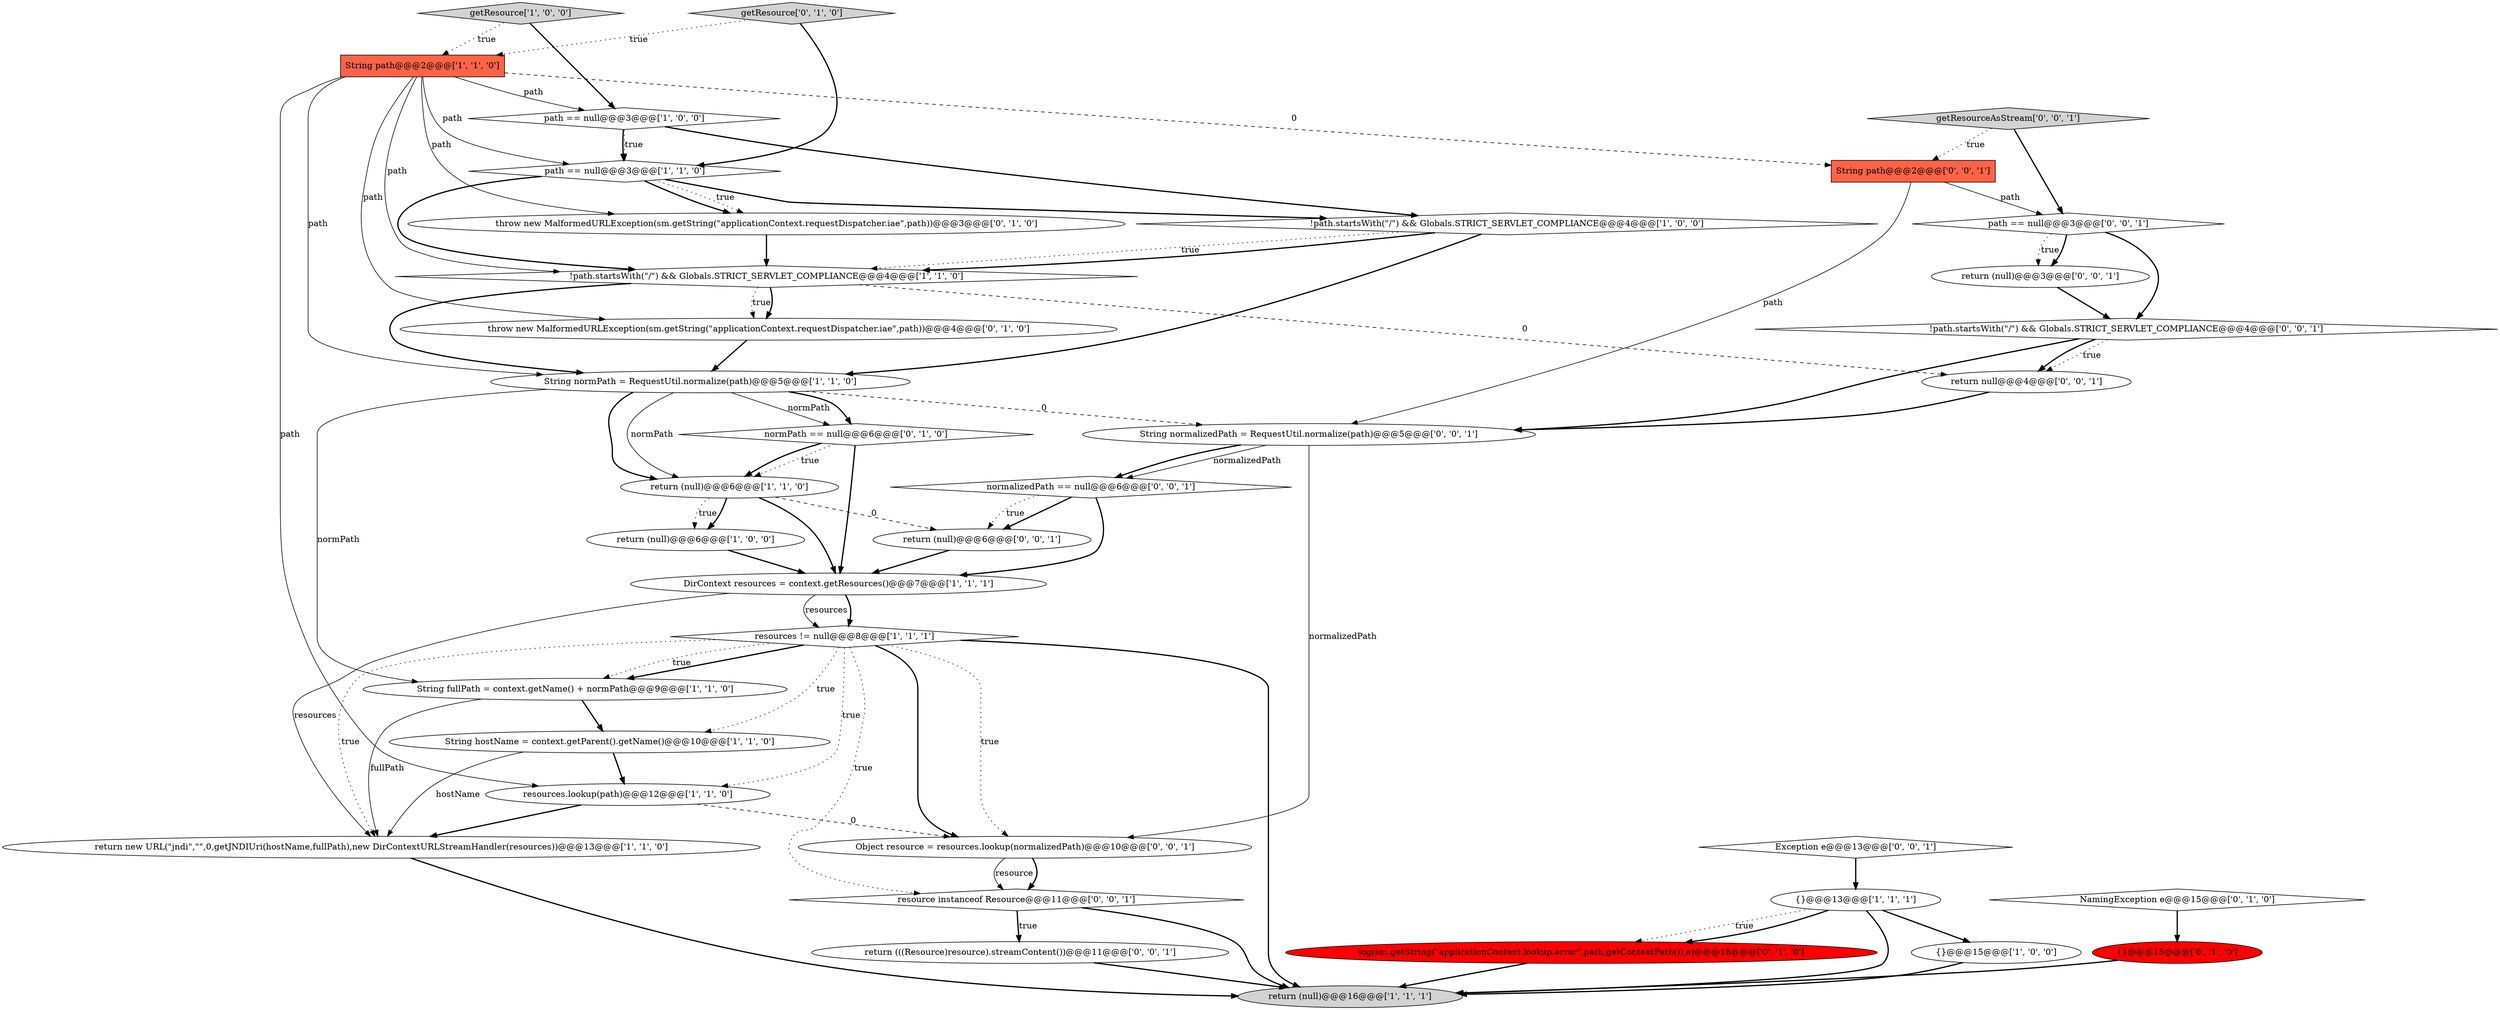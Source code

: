 digraph {
23 [style = filled, label = "log(sm.getString(\"applicationContext.lookup.error\",path,getContextPath()),e)@@@18@@@['0', '1', '0']", fillcolor = red, shape = ellipse image = "AAA1AAABBB2BBB"];
34 [style = filled, label = "Exception e@@@13@@@['0', '0', '1']", fillcolor = white, shape = diamond image = "AAA0AAABBB3BBB"];
3 [style = filled, label = "String fullPath = context.getName() + normPath@@@9@@@['1', '1', '0']", fillcolor = white, shape = ellipse image = "AAA0AAABBB1BBB"];
6 [style = filled, label = "String path@@@2@@@['1', '1', '0']", fillcolor = tomato, shape = box image = "AAA0AAABBB1BBB"];
11 [style = filled, label = "return (null)@@@6@@@['1', '1', '0']", fillcolor = white, shape = ellipse image = "AAA0AAABBB1BBB"];
14 [style = filled, label = "return (null)@@@16@@@['1', '1', '1']", fillcolor = lightgray, shape = ellipse image = "AAA0AAABBB1BBB"];
12 [style = filled, label = "path == null@@@3@@@['1', '1', '0']", fillcolor = white, shape = diamond image = "AAA0AAABBB1BBB"];
1 [style = filled, label = "String normPath = RequestUtil.normalize(path)@@@5@@@['1', '1', '0']", fillcolor = white, shape = ellipse image = "AAA0AAABBB1BBB"];
26 [style = filled, label = "return (((Resource)resource).streamContent())@@@11@@@['0', '0', '1']", fillcolor = white, shape = ellipse image = "AAA0AAABBB3BBB"];
16 [style = filled, label = "getResource['1', '0', '0']", fillcolor = lightgray, shape = diamond image = "AAA0AAABBB1BBB"];
5 [style = filled, label = "resources != null@@@8@@@['1', '1', '1']", fillcolor = white, shape = diamond image = "AAA0AAABBB1BBB"];
33 [style = filled, label = "resource instanceof Resource@@@11@@@['0', '0', '1']", fillcolor = white, shape = diamond image = "AAA0AAABBB3BBB"];
9 [style = filled, label = "!path.startsWith(\"/\") && Globals.STRICT_SERVLET_COMPLIANCE@@@4@@@['1', '1', '0']", fillcolor = white, shape = diamond image = "AAA0AAABBB1BBB"];
19 [style = filled, label = "throw new MalformedURLException(sm.getString(\"applicationContext.requestDispatcher.iae\",path))@@@4@@@['0', '1', '0']", fillcolor = white, shape = ellipse image = "AAA0AAABBB2BBB"];
25 [style = filled, label = "String path@@@2@@@['0', '0', '1']", fillcolor = tomato, shape = box image = "AAA0AAABBB3BBB"];
2 [style = filled, label = "return (null)@@@6@@@['1', '0', '0']", fillcolor = white, shape = ellipse image = "AAA0AAABBB1BBB"];
4 [style = filled, label = "path == null@@@3@@@['1', '0', '0']", fillcolor = white, shape = diamond image = "AAA0AAABBB1BBB"];
36 [style = filled, label = "Object resource = resources.lookup(normalizedPath)@@@10@@@['0', '0', '1']", fillcolor = white, shape = ellipse image = "AAA0AAABBB3BBB"];
22 [style = filled, label = "throw new MalformedURLException(sm.getString(\"applicationContext.requestDispatcher.iae\",path))@@@3@@@['0', '1', '0']", fillcolor = white, shape = ellipse image = "AAA0AAABBB2BBB"];
8 [style = filled, label = "{}@@@15@@@['1', '0', '0']", fillcolor = white, shape = ellipse image = "AAA0AAABBB1BBB"];
37 [style = filled, label = "return (null)@@@3@@@['0', '0', '1']", fillcolor = white, shape = ellipse image = "AAA0AAABBB3BBB"];
28 [style = filled, label = "!path.startsWith(\"/\") && Globals.STRICT_SERVLET_COMPLIANCE@@@4@@@['0', '0', '1']", fillcolor = white, shape = diamond image = "AAA0AAABBB3BBB"];
35 [style = filled, label = "getResourceAsStream['0', '0', '1']", fillcolor = lightgray, shape = diamond image = "AAA0AAABBB3BBB"];
30 [style = filled, label = "return null@@@4@@@['0', '0', '1']", fillcolor = white, shape = ellipse image = "AAA0AAABBB3BBB"];
10 [style = filled, label = "String hostName = context.getParent().getName()@@@10@@@['1', '1', '0']", fillcolor = white, shape = ellipse image = "AAA0AAABBB1BBB"];
13 [style = filled, label = "DirContext resources = context.getResources()@@@7@@@['1', '1', '1']", fillcolor = white, shape = ellipse image = "AAA0AAABBB1BBB"];
20 [style = filled, label = "normPath == null@@@6@@@['0', '1', '0']", fillcolor = white, shape = diamond image = "AAA0AAABBB2BBB"];
21 [style = filled, label = "NamingException e@@@15@@@['0', '1', '0']", fillcolor = white, shape = diamond image = "AAA0AAABBB2BBB"];
29 [style = filled, label = "String normalizedPath = RequestUtil.normalize(path)@@@5@@@['0', '0', '1']", fillcolor = white, shape = ellipse image = "AAA0AAABBB3BBB"];
31 [style = filled, label = "normalizedPath == null@@@6@@@['0', '0', '1']", fillcolor = white, shape = diamond image = "AAA0AAABBB3BBB"];
24 [style = filled, label = "{}@@@15@@@['0', '1', '0']", fillcolor = red, shape = ellipse image = "AAA1AAABBB2BBB"];
15 [style = filled, label = "resources.lookup(path)@@@12@@@['1', '1', '0']", fillcolor = white, shape = ellipse image = "AAA0AAABBB1BBB"];
18 [style = filled, label = "getResource['0', '1', '0']", fillcolor = lightgray, shape = diamond image = "AAA0AAABBB2BBB"];
27 [style = filled, label = "path == null@@@3@@@['0', '0', '1']", fillcolor = white, shape = diamond image = "AAA0AAABBB3BBB"];
32 [style = filled, label = "return (null)@@@6@@@['0', '0', '1']", fillcolor = white, shape = ellipse image = "AAA0AAABBB3BBB"];
0 [style = filled, label = "!path.startsWith(\"/\") && Globals.STRICT_SERVLET_COMPLIANCE@@@4@@@['1', '0', '0']", fillcolor = white, shape = diamond image = "AAA0AAABBB1BBB"];
17 [style = filled, label = "{}@@@13@@@['1', '1', '1']", fillcolor = white, shape = ellipse image = "AAA0AAABBB1BBB"];
7 [style = filled, label = "return new URL(\"jndi\",\"\",0,getJNDIUri(hostName,fullPath),new DirContextURLStreamHandler(resources))@@@13@@@['1', '1', '0']", fillcolor = white, shape = ellipse image = "AAA0AAABBB1BBB"];
5->3 [style = bold, label=""];
6->19 [style = solid, label="path"];
1->20 [style = solid, label="normPath"];
11->32 [style = dashed, label="0"];
37->28 [style = bold, label=""];
20->11 [style = dotted, label="true"];
6->12 [style = solid, label="path"];
27->28 [style = bold, label=""];
1->20 [style = bold, label=""];
21->24 [style = bold, label=""];
6->4 [style = solid, label="path"];
12->9 [style = bold, label=""];
36->33 [style = bold, label=""];
33->26 [style = dotted, label="true"];
30->29 [style = bold, label=""];
7->14 [style = bold, label=""];
28->30 [style = dotted, label="true"];
19->1 [style = bold, label=""];
11->2 [style = dotted, label="true"];
25->29 [style = solid, label="path"];
17->14 [style = bold, label=""];
34->17 [style = bold, label=""];
11->13 [style = bold, label=""];
5->36 [style = bold, label=""];
6->15 [style = solid, label="path"];
12->22 [style = bold, label=""];
9->30 [style = dashed, label="0"];
10->7 [style = solid, label="hostName"];
28->30 [style = bold, label=""];
22->9 [style = bold, label=""];
26->14 [style = bold, label=""];
18->12 [style = bold, label=""];
5->33 [style = dotted, label="true"];
5->3 [style = dotted, label="true"];
15->36 [style = dashed, label="0"];
17->23 [style = dotted, label="true"];
4->0 [style = bold, label=""];
1->11 [style = bold, label=""];
18->6 [style = dotted, label="true"];
23->14 [style = bold, label=""];
36->33 [style = solid, label="resource"];
6->9 [style = solid, label="path"];
5->36 [style = dotted, label="true"];
3->10 [style = bold, label=""];
12->22 [style = dotted, label="true"];
13->7 [style = solid, label="resources"];
1->11 [style = solid, label="normPath"];
5->7 [style = dotted, label="true"];
25->27 [style = solid, label="path"];
13->5 [style = bold, label=""];
29->36 [style = solid, label="normalizedPath"];
9->1 [style = bold, label=""];
13->5 [style = solid, label="resources"];
35->25 [style = dotted, label="true"];
29->31 [style = solid, label="normalizedPath"];
6->22 [style = solid, label="path"];
17->8 [style = bold, label=""];
28->29 [style = bold, label=""];
20->13 [style = bold, label=""];
5->10 [style = dotted, label="true"];
31->32 [style = bold, label=""];
31->13 [style = bold, label=""];
8->14 [style = bold, label=""];
27->37 [style = dotted, label="true"];
5->15 [style = dotted, label="true"];
17->23 [style = bold, label=""];
33->26 [style = bold, label=""];
27->37 [style = bold, label=""];
9->19 [style = dotted, label="true"];
0->1 [style = bold, label=""];
4->12 [style = bold, label=""];
9->19 [style = bold, label=""];
16->4 [style = bold, label=""];
4->12 [style = dotted, label="true"];
0->9 [style = dotted, label="true"];
20->11 [style = bold, label=""];
33->14 [style = bold, label=""];
6->1 [style = solid, label="path"];
0->9 [style = bold, label=""];
35->27 [style = bold, label=""];
10->15 [style = bold, label=""];
15->7 [style = bold, label=""];
29->31 [style = bold, label=""];
1->29 [style = dashed, label="0"];
5->14 [style = bold, label=""];
12->0 [style = bold, label=""];
11->2 [style = bold, label=""];
31->32 [style = dotted, label="true"];
2->13 [style = bold, label=""];
24->14 [style = bold, label=""];
6->25 [style = dashed, label="0"];
1->3 [style = solid, label="normPath"];
3->7 [style = solid, label="fullPath"];
32->13 [style = bold, label=""];
16->6 [style = dotted, label="true"];
}

